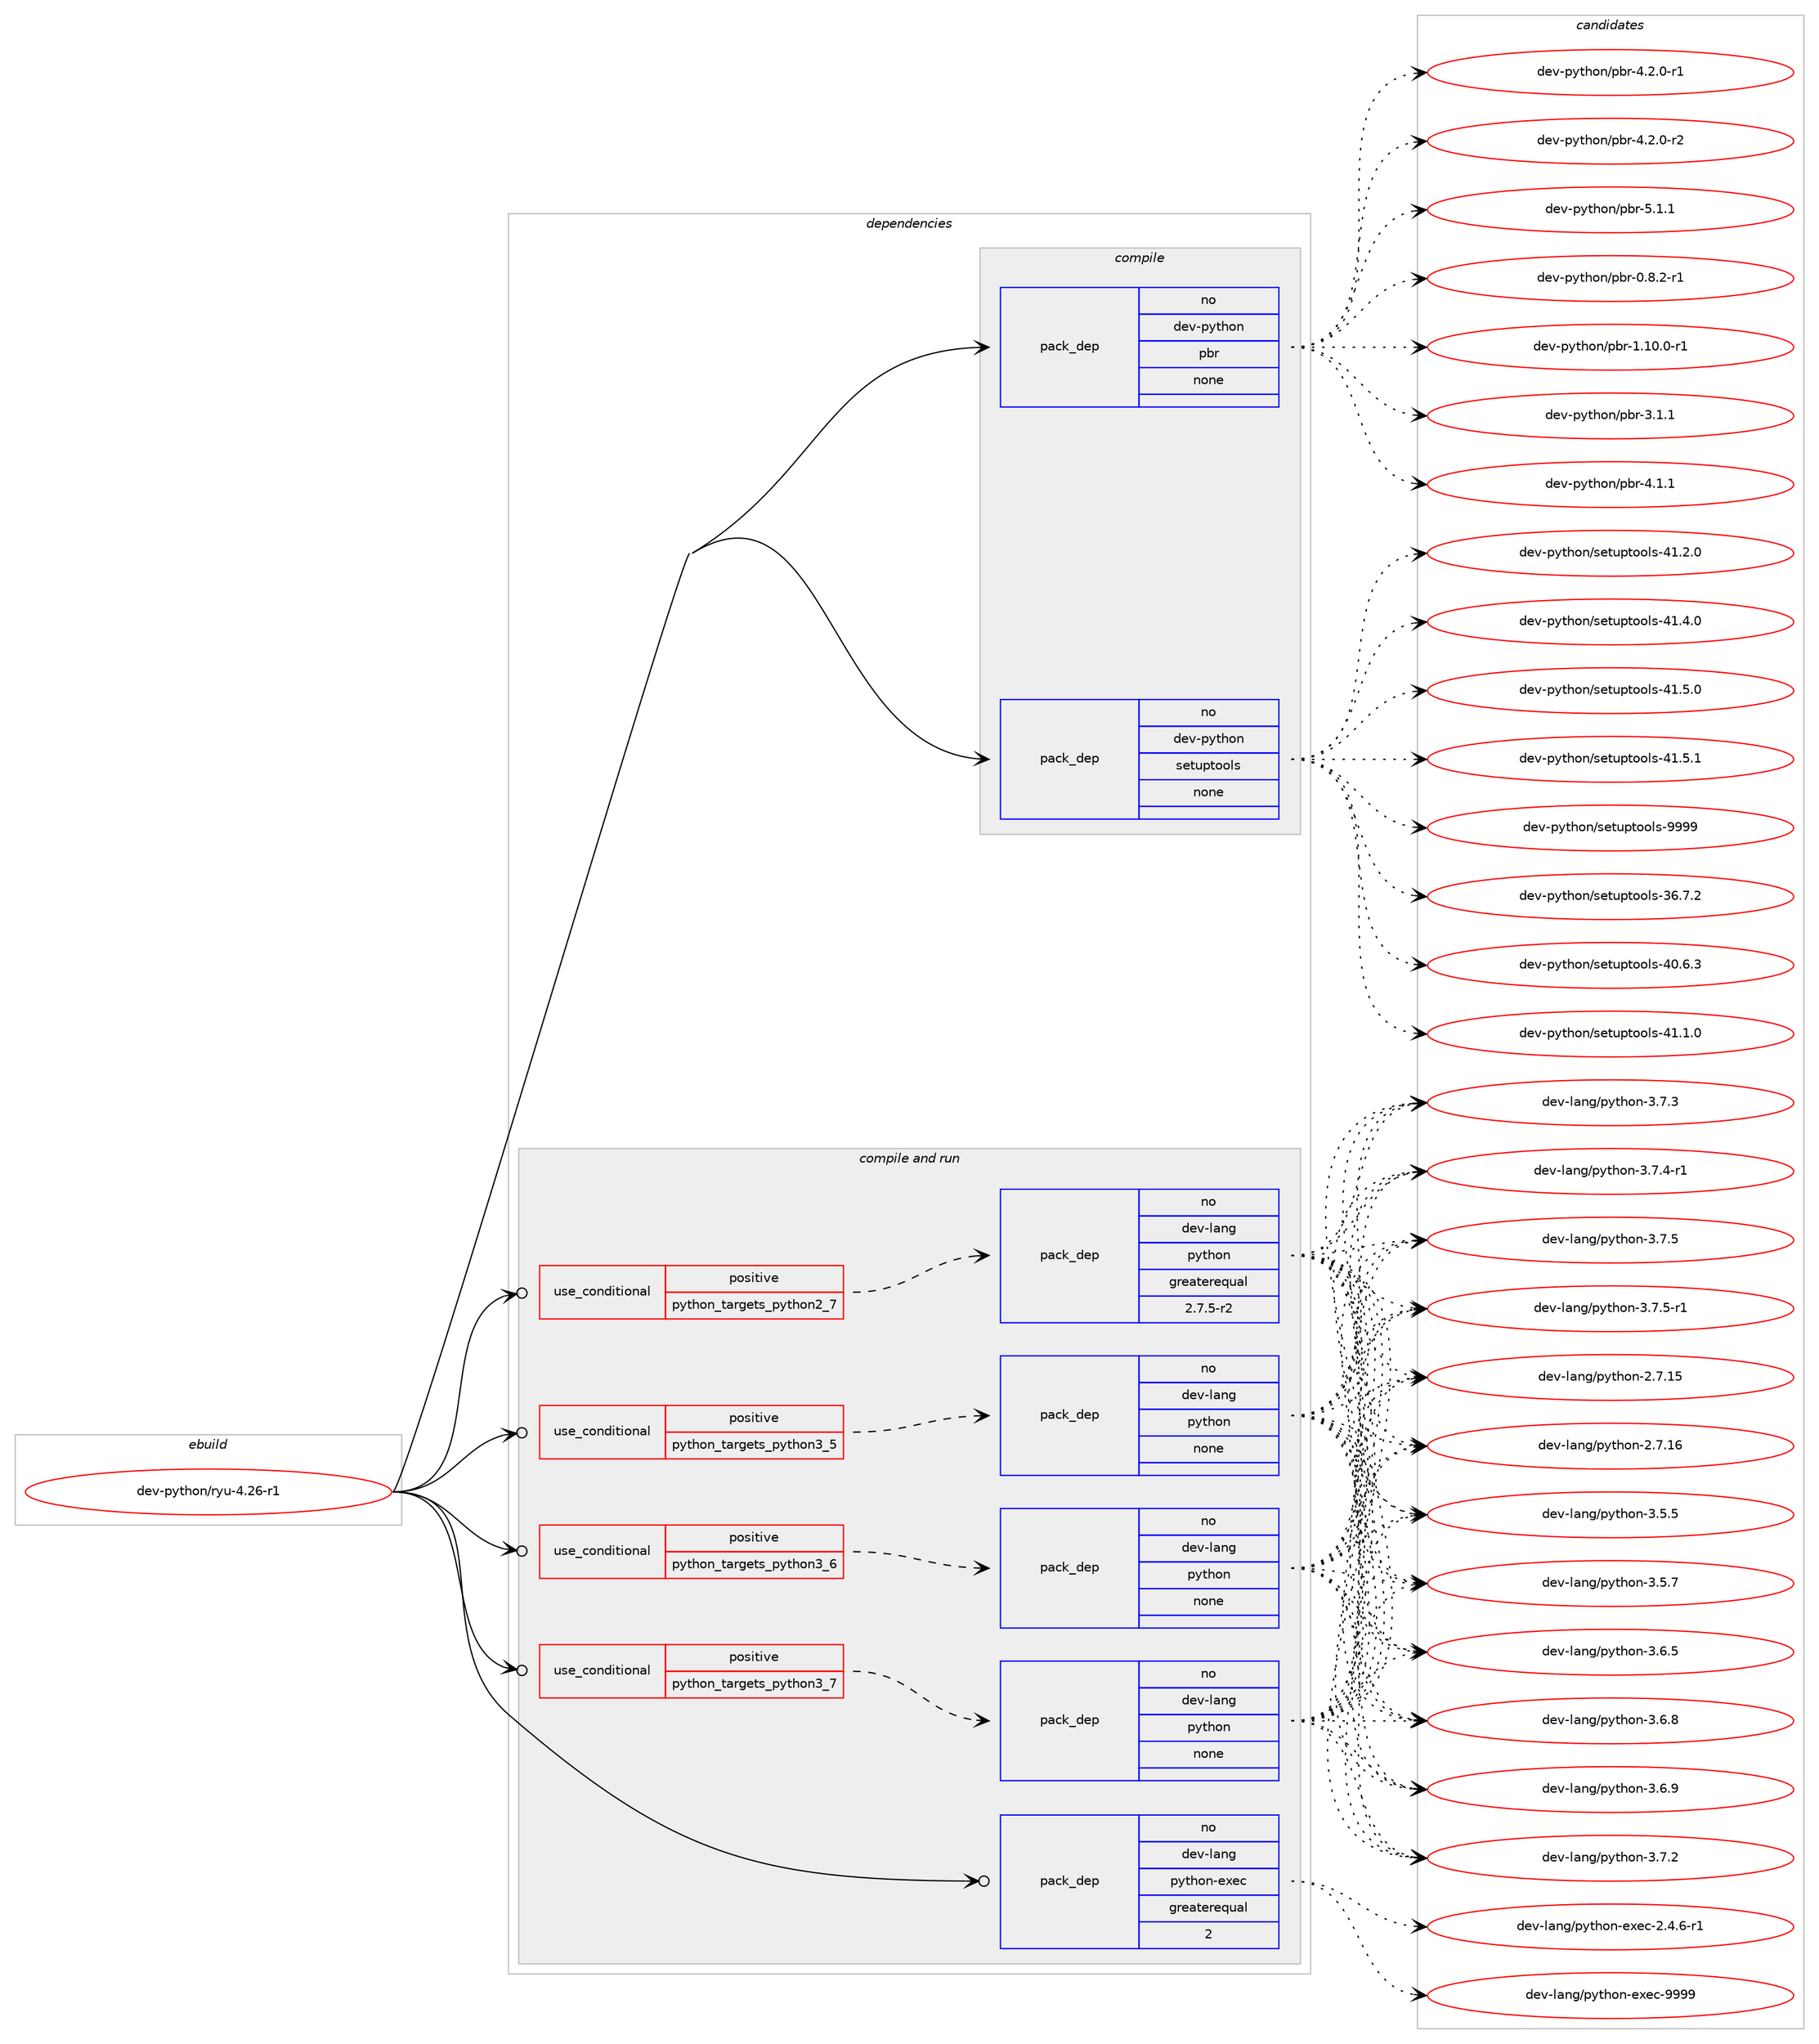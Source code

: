 digraph prolog {

# *************
# Graph options
# *************

newrank=true;
concentrate=true;
compound=true;
graph [rankdir=LR,fontname=Helvetica,fontsize=10,ranksep=1.5];#, ranksep=2.5, nodesep=0.2];
edge  [arrowhead=vee];
node  [fontname=Helvetica,fontsize=10];

# **********
# The ebuild
# **********

subgraph cluster_leftcol {
color=gray;
rank=same;
label=<<i>ebuild</i>>;
id [label="dev-python/ryu-4.26-r1", color=red, width=4, href="../dev-python/ryu-4.26-r1.svg"];
}

# ****************
# The dependencies
# ****************

subgraph cluster_midcol {
color=gray;
label=<<i>dependencies</i>>;
subgraph cluster_compile {
fillcolor="#eeeeee";
style=filled;
label=<<i>compile</i>>;
subgraph pack475338 {
dependency636195 [label=<<TABLE BORDER="0" CELLBORDER="1" CELLSPACING="0" CELLPADDING="4" WIDTH="220"><TR><TD ROWSPAN="6" CELLPADDING="30">pack_dep</TD></TR><TR><TD WIDTH="110">no</TD></TR><TR><TD>dev-python</TD></TR><TR><TD>pbr</TD></TR><TR><TD>none</TD></TR><TR><TD></TD></TR></TABLE>>, shape=none, color=blue];
}
id:e -> dependency636195:w [weight=20,style="solid",arrowhead="vee"];
subgraph pack475339 {
dependency636196 [label=<<TABLE BORDER="0" CELLBORDER="1" CELLSPACING="0" CELLPADDING="4" WIDTH="220"><TR><TD ROWSPAN="6" CELLPADDING="30">pack_dep</TD></TR><TR><TD WIDTH="110">no</TD></TR><TR><TD>dev-python</TD></TR><TR><TD>setuptools</TD></TR><TR><TD>none</TD></TR><TR><TD></TD></TR></TABLE>>, shape=none, color=blue];
}
id:e -> dependency636196:w [weight=20,style="solid",arrowhead="vee"];
}
subgraph cluster_compileandrun {
fillcolor="#eeeeee";
style=filled;
label=<<i>compile and run</i>>;
subgraph cond148976 {
dependency636197 [label=<<TABLE BORDER="0" CELLBORDER="1" CELLSPACING="0" CELLPADDING="4"><TR><TD ROWSPAN="3" CELLPADDING="10">use_conditional</TD></TR><TR><TD>positive</TD></TR><TR><TD>python_targets_python2_7</TD></TR></TABLE>>, shape=none, color=red];
subgraph pack475340 {
dependency636198 [label=<<TABLE BORDER="0" CELLBORDER="1" CELLSPACING="0" CELLPADDING="4" WIDTH="220"><TR><TD ROWSPAN="6" CELLPADDING="30">pack_dep</TD></TR><TR><TD WIDTH="110">no</TD></TR><TR><TD>dev-lang</TD></TR><TR><TD>python</TD></TR><TR><TD>greaterequal</TD></TR><TR><TD>2.7.5-r2</TD></TR></TABLE>>, shape=none, color=blue];
}
dependency636197:e -> dependency636198:w [weight=20,style="dashed",arrowhead="vee"];
}
id:e -> dependency636197:w [weight=20,style="solid",arrowhead="odotvee"];
subgraph cond148977 {
dependency636199 [label=<<TABLE BORDER="0" CELLBORDER="1" CELLSPACING="0" CELLPADDING="4"><TR><TD ROWSPAN="3" CELLPADDING="10">use_conditional</TD></TR><TR><TD>positive</TD></TR><TR><TD>python_targets_python3_5</TD></TR></TABLE>>, shape=none, color=red];
subgraph pack475341 {
dependency636200 [label=<<TABLE BORDER="0" CELLBORDER="1" CELLSPACING="0" CELLPADDING="4" WIDTH="220"><TR><TD ROWSPAN="6" CELLPADDING="30">pack_dep</TD></TR><TR><TD WIDTH="110">no</TD></TR><TR><TD>dev-lang</TD></TR><TR><TD>python</TD></TR><TR><TD>none</TD></TR><TR><TD></TD></TR></TABLE>>, shape=none, color=blue];
}
dependency636199:e -> dependency636200:w [weight=20,style="dashed",arrowhead="vee"];
}
id:e -> dependency636199:w [weight=20,style="solid",arrowhead="odotvee"];
subgraph cond148978 {
dependency636201 [label=<<TABLE BORDER="0" CELLBORDER="1" CELLSPACING="0" CELLPADDING="4"><TR><TD ROWSPAN="3" CELLPADDING="10">use_conditional</TD></TR><TR><TD>positive</TD></TR><TR><TD>python_targets_python3_6</TD></TR></TABLE>>, shape=none, color=red];
subgraph pack475342 {
dependency636202 [label=<<TABLE BORDER="0" CELLBORDER="1" CELLSPACING="0" CELLPADDING="4" WIDTH="220"><TR><TD ROWSPAN="6" CELLPADDING="30">pack_dep</TD></TR><TR><TD WIDTH="110">no</TD></TR><TR><TD>dev-lang</TD></TR><TR><TD>python</TD></TR><TR><TD>none</TD></TR><TR><TD></TD></TR></TABLE>>, shape=none, color=blue];
}
dependency636201:e -> dependency636202:w [weight=20,style="dashed",arrowhead="vee"];
}
id:e -> dependency636201:w [weight=20,style="solid",arrowhead="odotvee"];
subgraph cond148979 {
dependency636203 [label=<<TABLE BORDER="0" CELLBORDER="1" CELLSPACING="0" CELLPADDING="4"><TR><TD ROWSPAN="3" CELLPADDING="10">use_conditional</TD></TR><TR><TD>positive</TD></TR><TR><TD>python_targets_python3_7</TD></TR></TABLE>>, shape=none, color=red];
subgraph pack475343 {
dependency636204 [label=<<TABLE BORDER="0" CELLBORDER="1" CELLSPACING="0" CELLPADDING="4" WIDTH="220"><TR><TD ROWSPAN="6" CELLPADDING="30">pack_dep</TD></TR><TR><TD WIDTH="110">no</TD></TR><TR><TD>dev-lang</TD></TR><TR><TD>python</TD></TR><TR><TD>none</TD></TR><TR><TD></TD></TR></TABLE>>, shape=none, color=blue];
}
dependency636203:e -> dependency636204:w [weight=20,style="dashed",arrowhead="vee"];
}
id:e -> dependency636203:w [weight=20,style="solid",arrowhead="odotvee"];
subgraph pack475344 {
dependency636205 [label=<<TABLE BORDER="0" CELLBORDER="1" CELLSPACING="0" CELLPADDING="4" WIDTH="220"><TR><TD ROWSPAN="6" CELLPADDING="30">pack_dep</TD></TR><TR><TD WIDTH="110">no</TD></TR><TR><TD>dev-lang</TD></TR><TR><TD>python-exec</TD></TR><TR><TD>greaterequal</TD></TR><TR><TD>2</TD></TR></TABLE>>, shape=none, color=blue];
}
id:e -> dependency636205:w [weight=20,style="solid",arrowhead="odotvee"];
}
subgraph cluster_run {
fillcolor="#eeeeee";
style=filled;
label=<<i>run</i>>;
}
}

# **************
# The candidates
# **************

subgraph cluster_choices {
rank=same;
color=gray;
label=<<i>candidates</i>>;

subgraph choice475338 {
color=black;
nodesep=1;
choice1001011184511212111610411111047112981144548465646504511449 [label="dev-python/pbr-0.8.2-r1", color=red, width=4,href="../dev-python/pbr-0.8.2-r1.svg"];
choice100101118451121211161041111104711298114454946494846484511449 [label="dev-python/pbr-1.10.0-r1", color=red, width=4,href="../dev-python/pbr-1.10.0-r1.svg"];
choice100101118451121211161041111104711298114455146494649 [label="dev-python/pbr-3.1.1", color=red, width=4,href="../dev-python/pbr-3.1.1.svg"];
choice100101118451121211161041111104711298114455246494649 [label="dev-python/pbr-4.1.1", color=red, width=4,href="../dev-python/pbr-4.1.1.svg"];
choice1001011184511212111610411111047112981144552465046484511449 [label="dev-python/pbr-4.2.0-r1", color=red, width=4,href="../dev-python/pbr-4.2.0-r1.svg"];
choice1001011184511212111610411111047112981144552465046484511450 [label="dev-python/pbr-4.2.0-r2", color=red, width=4,href="../dev-python/pbr-4.2.0-r2.svg"];
choice100101118451121211161041111104711298114455346494649 [label="dev-python/pbr-5.1.1", color=red, width=4,href="../dev-python/pbr-5.1.1.svg"];
dependency636195:e -> choice1001011184511212111610411111047112981144548465646504511449:w [style=dotted,weight="100"];
dependency636195:e -> choice100101118451121211161041111104711298114454946494846484511449:w [style=dotted,weight="100"];
dependency636195:e -> choice100101118451121211161041111104711298114455146494649:w [style=dotted,weight="100"];
dependency636195:e -> choice100101118451121211161041111104711298114455246494649:w [style=dotted,weight="100"];
dependency636195:e -> choice1001011184511212111610411111047112981144552465046484511449:w [style=dotted,weight="100"];
dependency636195:e -> choice1001011184511212111610411111047112981144552465046484511450:w [style=dotted,weight="100"];
dependency636195:e -> choice100101118451121211161041111104711298114455346494649:w [style=dotted,weight="100"];
}
subgraph choice475339 {
color=black;
nodesep=1;
choice100101118451121211161041111104711510111611711211611111110811545515446554650 [label="dev-python/setuptools-36.7.2", color=red, width=4,href="../dev-python/setuptools-36.7.2.svg"];
choice100101118451121211161041111104711510111611711211611111110811545524846544651 [label="dev-python/setuptools-40.6.3", color=red, width=4,href="../dev-python/setuptools-40.6.3.svg"];
choice100101118451121211161041111104711510111611711211611111110811545524946494648 [label="dev-python/setuptools-41.1.0", color=red, width=4,href="../dev-python/setuptools-41.1.0.svg"];
choice100101118451121211161041111104711510111611711211611111110811545524946504648 [label="dev-python/setuptools-41.2.0", color=red, width=4,href="../dev-python/setuptools-41.2.0.svg"];
choice100101118451121211161041111104711510111611711211611111110811545524946524648 [label="dev-python/setuptools-41.4.0", color=red, width=4,href="../dev-python/setuptools-41.4.0.svg"];
choice100101118451121211161041111104711510111611711211611111110811545524946534648 [label="dev-python/setuptools-41.5.0", color=red, width=4,href="../dev-python/setuptools-41.5.0.svg"];
choice100101118451121211161041111104711510111611711211611111110811545524946534649 [label="dev-python/setuptools-41.5.1", color=red, width=4,href="../dev-python/setuptools-41.5.1.svg"];
choice10010111845112121116104111110471151011161171121161111111081154557575757 [label="dev-python/setuptools-9999", color=red, width=4,href="../dev-python/setuptools-9999.svg"];
dependency636196:e -> choice100101118451121211161041111104711510111611711211611111110811545515446554650:w [style=dotted,weight="100"];
dependency636196:e -> choice100101118451121211161041111104711510111611711211611111110811545524846544651:w [style=dotted,weight="100"];
dependency636196:e -> choice100101118451121211161041111104711510111611711211611111110811545524946494648:w [style=dotted,weight="100"];
dependency636196:e -> choice100101118451121211161041111104711510111611711211611111110811545524946504648:w [style=dotted,weight="100"];
dependency636196:e -> choice100101118451121211161041111104711510111611711211611111110811545524946524648:w [style=dotted,weight="100"];
dependency636196:e -> choice100101118451121211161041111104711510111611711211611111110811545524946534648:w [style=dotted,weight="100"];
dependency636196:e -> choice100101118451121211161041111104711510111611711211611111110811545524946534649:w [style=dotted,weight="100"];
dependency636196:e -> choice10010111845112121116104111110471151011161171121161111111081154557575757:w [style=dotted,weight="100"];
}
subgraph choice475340 {
color=black;
nodesep=1;
choice10010111845108971101034711212111610411111045504655464953 [label="dev-lang/python-2.7.15", color=red, width=4,href="../dev-lang/python-2.7.15.svg"];
choice10010111845108971101034711212111610411111045504655464954 [label="dev-lang/python-2.7.16", color=red, width=4,href="../dev-lang/python-2.7.16.svg"];
choice100101118451089711010347112121116104111110455146534653 [label="dev-lang/python-3.5.5", color=red, width=4,href="../dev-lang/python-3.5.5.svg"];
choice100101118451089711010347112121116104111110455146534655 [label="dev-lang/python-3.5.7", color=red, width=4,href="../dev-lang/python-3.5.7.svg"];
choice100101118451089711010347112121116104111110455146544653 [label="dev-lang/python-3.6.5", color=red, width=4,href="../dev-lang/python-3.6.5.svg"];
choice100101118451089711010347112121116104111110455146544656 [label="dev-lang/python-3.6.8", color=red, width=4,href="../dev-lang/python-3.6.8.svg"];
choice100101118451089711010347112121116104111110455146544657 [label="dev-lang/python-3.6.9", color=red, width=4,href="../dev-lang/python-3.6.9.svg"];
choice100101118451089711010347112121116104111110455146554650 [label="dev-lang/python-3.7.2", color=red, width=4,href="../dev-lang/python-3.7.2.svg"];
choice100101118451089711010347112121116104111110455146554651 [label="dev-lang/python-3.7.3", color=red, width=4,href="../dev-lang/python-3.7.3.svg"];
choice1001011184510897110103471121211161041111104551465546524511449 [label="dev-lang/python-3.7.4-r1", color=red, width=4,href="../dev-lang/python-3.7.4-r1.svg"];
choice100101118451089711010347112121116104111110455146554653 [label="dev-lang/python-3.7.5", color=red, width=4,href="../dev-lang/python-3.7.5.svg"];
choice1001011184510897110103471121211161041111104551465546534511449 [label="dev-lang/python-3.7.5-r1", color=red, width=4,href="../dev-lang/python-3.7.5-r1.svg"];
dependency636198:e -> choice10010111845108971101034711212111610411111045504655464953:w [style=dotted,weight="100"];
dependency636198:e -> choice10010111845108971101034711212111610411111045504655464954:w [style=dotted,weight="100"];
dependency636198:e -> choice100101118451089711010347112121116104111110455146534653:w [style=dotted,weight="100"];
dependency636198:e -> choice100101118451089711010347112121116104111110455146534655:w [style=dotted,weight="100"];
dependency636198:e -> choice100101118451089711010347112121116104111110455146544653:w [style=dotted,weight="100"];
dependency636198:e -> choice100101118451089711010347112121116104111110455146544656:w [style=dotted,weight="100"];
dependency636198:e -> choice100101118451089711010347112121116104111110455146544657:w [style=dotted,weight="100"];
dependency636198:e -> choice100101118451089711010347112121116104111110455146554650:w [style=dotted,weight="100"];
dependency636198:e -> choice100101118451089711010347112121116104111110455146554651:w [style=dotted,weight="100"];
dependency636198:e -> choice1001011184510897110103471121211161041111104551465546524511449:w [style=dotted,weight="100"];
dependency636198:e -> choice100101118451089711010347112121116104111110455146554653:w [style=dotted,weight="100"];
dependency636198:e -> choice1001011184510897110103471121211161041111104551465546534511449:w [style=dotted,weight="100"];
}
subgraph choice475341 {
color=black;
nodesep=1;
choice10010111845108971101034711212111610411111045504655464953 [label="dev-lang/python-2.7.15", color=red, width=4,href="../dev-lang/python-2.7.15.svg"];
choice10010111845108971101034711212111610411111045504655464954 [label="dev-lang/python-2.7.16", color=red, width=4,href="../dev-lang/python-2.7.16.svg"];
choice100101118451089711010347112121116104111110455146534653 [label="dev-lang/python-3.5.5", color=red, width=4,href="../dev-lang/python-3.5.5.svg"];
choice100101118451089711010347112121116104111110455146534655 [label="dev-lang/python-3.5.7", color=red, width=4,href="../dev-lang/python-3.5.7.svg"];
choice100101118451089711010347112121116104111110455146544653 [label="dev-lang/python-3.6.5", color=red, width=4,href="../dev-lang/python-3.6.5.svg"];
choice100101118451089711010347112121116104111110455146544656 [label="dev-lang/python-3.6.8", color=red, width=4,href="../dev-lang/python-3.6.8.svg"];
choice100101118451089711010347112121116104111110455146544657 [label="dev-lang/python-3.6.9", color=red, width=4,href="../dev-lang/python-3.6.9.svg"];
choice100101118451089711010347112121116104111110455146554650 [label="dev-lang/python-3.7.2", color=red, width=4,href="../dev-lang/python-3.7.2.svg"];
choice100101118451089711010347112121116104111110455146554651 [label="dev-lang/python-3.7.3", color=red, width=4,href="../dev-lang/python-3.7.3.svg"];
choice1001011184510897110103471121211161041111104551465546524511449 [label="dev-lang/python-3.7.4-r1", color=red, width=4,href="../dev-lang/python-3.7.4-r1.svg"];
choice100101118451089711010347112121116104111110455146554653 [label="dev-lang/python-3.7.5", color=red, width=4,href="../dev-lang/python-3.7.5.svg"];
choice1001011184510897110103471121211161041111104551465546534511449 [label="dev-lang/python-3.7.5-r1", color=red, width=4,href="../dev-lang/python-3.7.5-r1.svg"];
dependency636200:e -> choice10010111845108971101034711212111610411111045504655464953:w [style=dotted,weight="100"];
dependency636200:e -> choice10010111845108971101034711212111610411111045504655464954:w [style=dotted,weight="100"];
dependency636200:e -> choice100101118451089711010347112121116104111110455146534653:w [style=dotted,weight="100"];
dependency636200:e -> choice100101118451089711010347112121116104111110455146534655:w [style=dotted,weight="100"];
dependency636200:e -> choice100101118451089711010347112121116104111110455146544653:w [style=dotted,weight="100"];
dependency636200:e -> choice100101118451089711010347112121116104111110455146544656:w [style=dotted,weight="100"];
dependency636200:e -> choice100101118451089711010347112121116104111110455146544657:w [style=dotted,weight="100"];
dependency636200:e -> choice100101118451089711010347112121116104111110455146554650:w [style=dotted,weight="100"];
dependency636200:e -> choice100101118451089711010347112121116104111110455146554651:w [style=dotted,weight="100"];
dependency636200:e -> choice1001011184510897110103471121211161041111104551465546524511449:w [style=dotted,weight="100"];
dependency636200:e -> choice100101118451089711010347112121116104111110455146554653:w [style=dotted,weight="100"];
dependency636200:e -> choice1001011184510897110103471121211161041111104551465546534511449:w [style=dotted,weight="100"];
}
subgraph choice475342 {
color=black;
nodesep=1;
choice10010111845108971101034711212111610411111045504655464953 [label="dev-lang/python-2.7.15", color=red, width=4,href="../dev-lang/python-2.7.15.svg"];
choice10010111845108971101034711212111610411111045504655464954 [label="dev-lang/python-2.7.16", color=red, width=4,href="../dev-lang/python-2.7.16.svg"];
choice100101118451089711010347112121116104111110455146534653 [label="dev-lang/python-3.5.5", color=red, width=4,href="../dev-lang/python-3.5.5.svg"];
choice100101118451089711010347112121116104111110455146534655 [label="dev-lang/python-3.5.7", color=red, width=4,href="../dev-lang/python-3.5.7.svg"];
choice100101118451089711010347112121116104111110455146544653 [label="dev-lang/python-3.6.5", color=red, width=4,href="../dev-lang/python-3.6.5.svg"];
choice100101118451089711010347112121116104111110455146544656 [label="dev-lang/python-3.6.8", color=red, width=4,href="../dev-lang/python-3.6.8.svg"];
choice100101118451089711010347112121116104111110455146544657 [label="dev-lang/python-3.6.9", color=red, width=4,href="../dev-lang/python-3.6.9.svg"];
choice100101118451089711010347112121116104111110455146554650 [label="dev-lang/python-3.7.2", color=red, width=4,href="../dev-lang/python-3.7.2.svg"];
choice100101118451089711010347112121116104111110455146554651 [label="dev-lang/python-3.7.3", color=red, width=4,href="../dev-lang/python-3.7.3.svg"];
choice1001011184510897110103471121211161041111104551465546524511449 [label="dev-lang/python-3.7.4-r1", color=red, width=4,href="../dev-lang/python-3.7.4-r1.svg"];
choice100101118451089711010347112121116104111110455146554653 [label="dev-lang/python-3.7.5", color=red, width=4,href="../dev-lang/python-3.7.5.svg"];
choice1001011184510897110103471121211161041111104551465546534511449 [label="dev-lang/python-3.7.5-r1", color=red, width=4,href="../dev-lang/python-3.7.5-r1.svg"];
dependency636202:e -> choice10010111845108971101034711212111610411111045504655464953:w [style=dotted,weight="100"];
dependency636202:e -> choice10010111845108971101034711212111610411111045504655464954:w [style=dotted,weight="100"];
dependency636202:e -> choice100101118451089711010347112121116104111110455146534653:w [style=dotted,weight="100"];
dependency636202:e -> choice100101118451089711010347112121116104111110455146534655:w [style=dotted,weight="100"];
dependency636202:e -> choice100101118451089711010347112121116104111110455146544653:w [style=dotted,weight="100"];
dependency636202:e -> choice100101118451089711010347112121116104111110455146544656:w [style=dotted,weight="100"];
dependency636202:e -> choice100101118451089711010347112121116104111110455146544657:w [style=dotted,weight="100"];
dependency636202:e -> choice100101118451089711010347112121116104111110455146554650:w [style=dotted,weight="100"];
dependency636202:e -> choice100101118451089711010347112121116104111110455146554651:w [style=dotted,weight="100"];
dependency636202:e -> choice1001011184510897110103471121211161041111104551465546524511449:w [style=dotted,weight="100"];
dependency636202:e -> choice100101118451089711010347112121116104111110455146554653:w [style=dotted,weight="100"];
dependency636202:e -> choice1001011184510897110103471121211161041111104551465546534511449:w [style=dotted,weight="100"];
}
subgraph choice475343 {
color=black;
nodesep=1;
choice10010111845108971101034711212111610411111045504655464953 [label="dev-lang/python-2.7.15", color=red, width=4,href="../dev-lang/python-2.7.15.svg"];
choice10010111845108971101034711212111610411111045504655464954 [label="dev-lang/python-2.7.16", color=red, width=4,href="../dev-lang/python-2.7.16.svg"];
choice100101118451089711010347112121116104111110455146534653 [label="dev-lang/python-3.5.5", color=red, width=4,href="../dev-lang/python-3.5.5.svg"];
choice100101118451089711010347112121116104111110455146534655 [label="dev-lang/python-3.5.7", color=red, width=4,href="../dev-lang/python-3.5.7.svg"];
choice100101118451089711010347112121116104111110455146544653 [label="dev-lang/python-3.6.5", color=red, width=4,href="../dev-lang/python-3.6.5.svg"];
choice100101118451089711010347112121116104111110455146544656 [label="dev-lang/python-3.6.8", color=red, width=4,href="../dev-lang/python-3.6.8.svg"];
choice100101118451089711010347112121116104111110455146544657 [label="dev-lang/python-3.6.9", color=red, width=4,href="../dev-lang/python-3.6.9.svg"];
choice100101118451089711010347112121116104111110455146554650 [label="dev-lang/python-3.7.2", color=red, width=4,href="../dev-lang/python-3.7.2.svg"];
choice100101118451089711010347112121116104111110455146554651 [label="dev-lang/python-3.7.3", color=red, width=4,href="../dev-lang/python-3.7.3.svg"];
choice1001011184510897110103471121211161041111104551465546524511449 [label="dev-lang/python-3.7.4-r1", color=red, width=4,href="../dev-lang/python-3.7.4-r1.svg"];
choice100101118451089711010347112121116104111110455146554653 [label="dev-lang/python-3.7.5", color=red, width=4,href="../dev-lang/python-3.7.5.svg"];
choice1001011184510897110103471121211161041111104551465546534511449 [label="dev-lang/python-3.7.5-r1", color=red, width=4,href="../dev-lang/python-3.7.5-r1.svg"];
dependency636204:e -> choice10010111845108971101034711212111610411111045504655464953:w [style=dotted,weight="100"];
dependency636204:e -> choice10010111845108971101034711212111610411111045504655464954:w [style=dotted,weight="100"];
dependency636204:e -> choice100101118451089711010347112121116104111110455146534653:w [style=dotted,weight="100"];
dependency636204:e -> choice100101118451089711010347112121116104111110455146534655:w [style=dotted,weight="100"];
dependency636204:e -> choice100101118451089711010347112121116104111110455146544653:w [style=dotted,weight="100"];
dependency636204:e -> choice100101118451089711010347112121116104111110455146544656:w [style=dotted,weight="100"];
dependency636204:e -> choice100101118451089711010347112121116104111110455146544657:w [style=dotted,weight="100"];
dependency636204:e -> choice100101118451089711010347112121116104111110455146554650:w [style=dotted,weight="100"];
dependency636204:e -> choice100101118451089711010347112121116104111110455146554651:w [style=dotted,weight="100"];
dependency636204:e -> choice1001011184510897110103471121211161041111104551465546524511449:w [style=dotted,weight="100"];
dependency636204:e -> choice100101118451089711010347112121116104111110455146554653:w [style=dotted,weight="100"];
dependency636204:e -> choice1001011184510897110103471121211161041111104551465546534511449:w [style=dotted,weight="100"];
}
subgraph choice475344 {
color=black;
nodesep=1;
choice10010111845108971101034711212111610411111045101120101994550465246544511449 [label="dev-lang/python-exec-2.4.6-r1", color=red, width=4,href="../dev-lang/python-exec-2.4.6-r1.svg"];
choice10010111845108971101034711212111610411111045101120101994557575757 [label="dev-lang/python-exec-9999", color=red, width=4,href="../dev-lang/python-exec-9999.svg"];
dependency636205:e -> choice10010111845108971101034711212111610411111045101120101994550465246544511449:w [style=dotted,weight="100"];
dependency636205:e -> choice10010111845108971101034711212111610411111045101120101994557575757:w [style=dotted,weight="100"];
}
}

}
